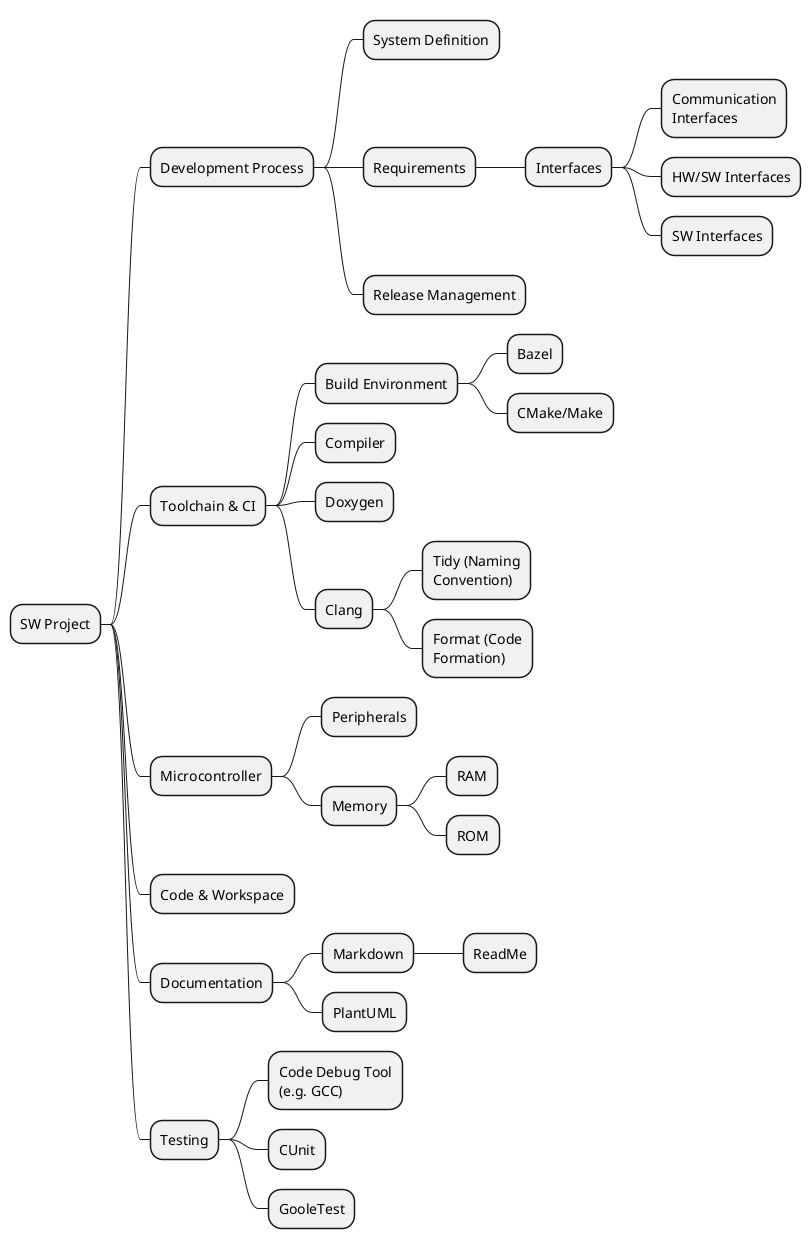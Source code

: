 @startmindmap
* SW Project
** Development Process
*** System Definition
*** Requirements
**** Interfaces
***** Communication\nInterfaces
***** HW/SW Interfaces
***** SW Interfaces
*** Release Management
** Toolchain & CI
*** Build Environment
**** Bazel
**** CMake/Make
*** Compiler
*** Doxygen
*** Clang
**** Tidy (Naming\nConvention)
**** Format (Code\nFormation)
** Microcontroller
*** Peripherals
*** Memory
**** RAM
**** ROM
** Code & Workspace
** Documentation
*** Markdown
**** ReadMe
*** PlantUML
** Testing
*** Code Debug Tool\n(e.g. GCC)
*** CUnit
*** GooleTest
@endmindmap
